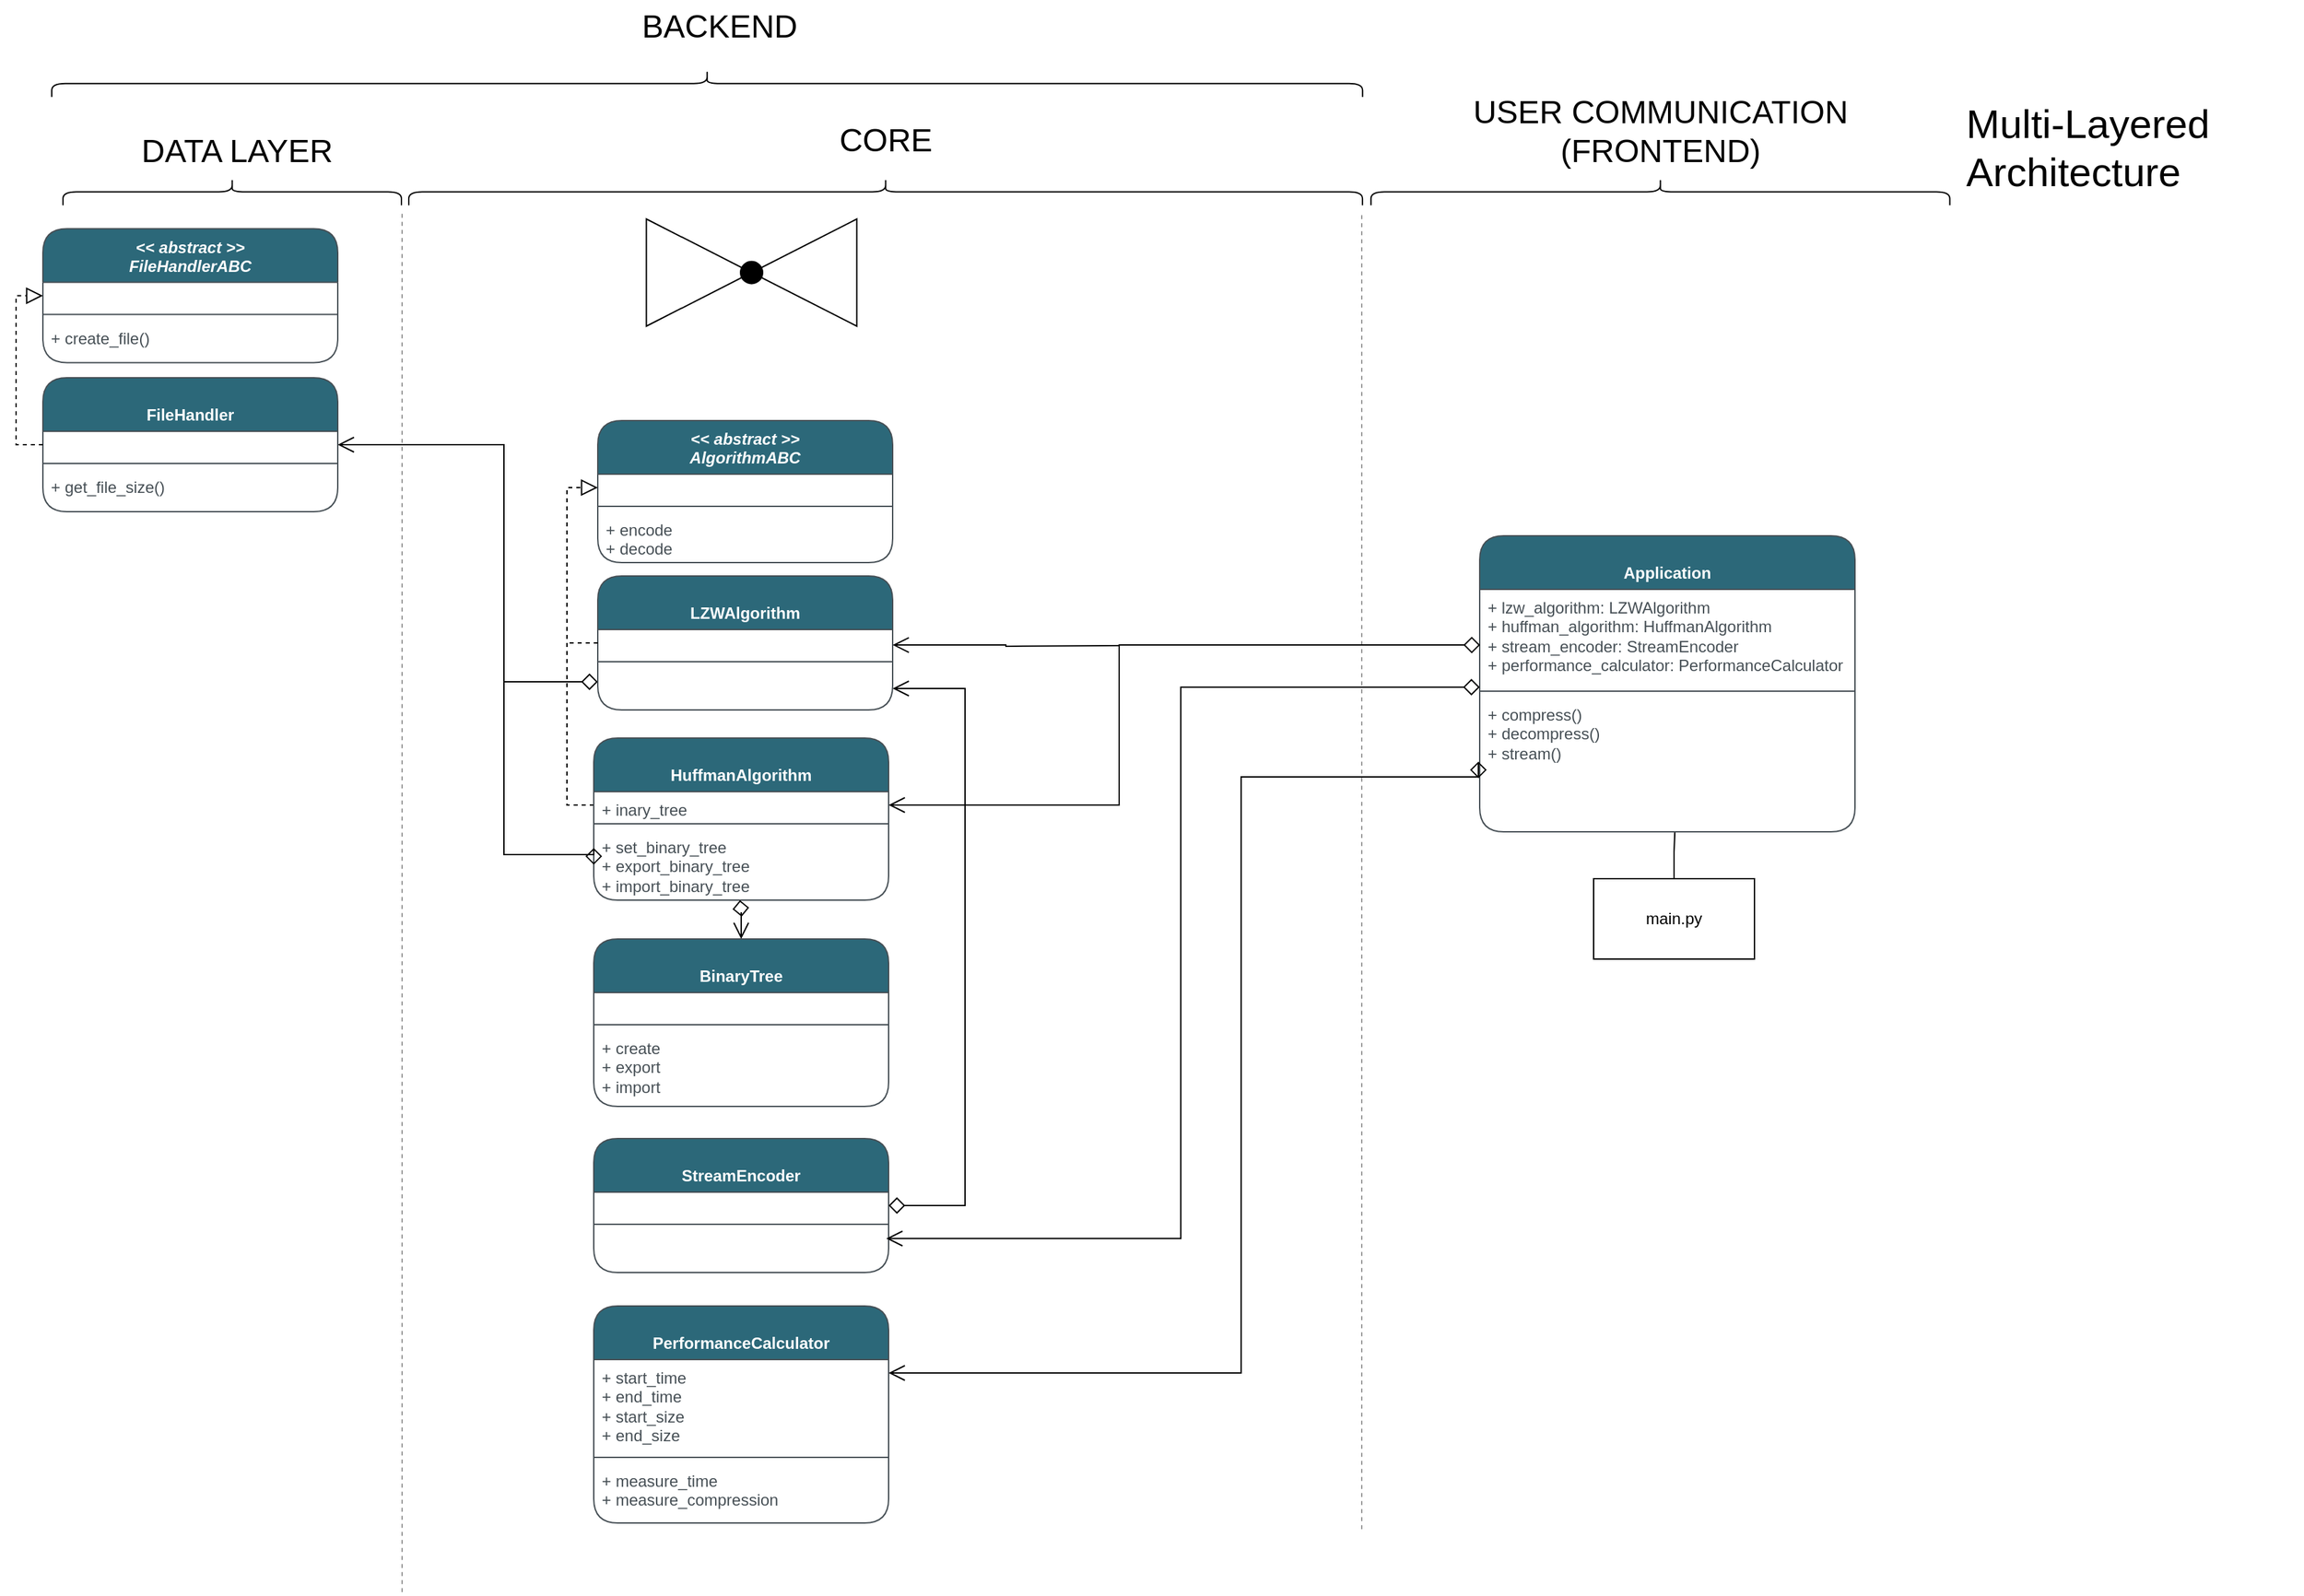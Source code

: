 <mxfile version="22.1.2" type="device">
  <diagram name="Page-1" id="dC8sB8LTiM5v0IOeK6bp">
    <mxGraphModel dx="3944" dy="1738" grid="0" gridSize="10" guides="1" tooltips="1" connect="1" arrows="1" fold="1" page="0" pageScale="1" pageWidth="850" pageHeight="1100" math="0" shadow="0">
      <root>
        <mxCell id="0" />
        <mxCell id="1" parent="0" />
        <mxCell id="yN8mX1wbEfo4K8Nz7WSZ-1" value="&lt;i&gt;&amp;lt;&amp;lt; abstract &amp;gt;&amp;gt;&lt;br&gt;AlgorithmABC&lt;/i&gt;" style="swimlane;fontStyle=1;align=center;verticalAlign=top;childLayout=stackLayout;horizontal=1;startSize=40;horizontalStack=0;resizeParent=1;resizeParentMax=0;resizeLast=0;collapsible=1;marginBottom=0;whiteSpace=wrap;html=1;strokeColor=#464F55;fontColor=#FFFFFF;fillColor=#2C6879;rounded=1;labelBackgroundColor=none;" parent="1" vertex="1">
          <mxGeometry x="-1382" y="142" width="220" height="106" as="geometry">
            <mxRectangle x="299" y="276" width="120" height="40" as="alternateBounds" />
          </mxGeometry>
        </mxCell>
        <mxCell id="yN8mX1wbEfo4K8Nz7WSZ-2" value="&amp;nbsp;" style="text;strokeColor=none;fillColor=none;align=left;verticalAlign=top;spacingLeft=4;spacingRight=4;overflow=hidden;rotatable=0;points=[[0,0.5],[1,0.5]];portConstraint=eastwest;whiteSpace=wrap;html=1;fontColor=#464F55;rounded=1;labelBackgroundColor=none;" parent="yN8mX1wbEfo4K8Nz7WSZ-1" vertex="1">
          <mxGeometry y="40" width="220" height="20" as="geometry" />
        </mxCell>
        <mxCell id="yN8mX1wbEfo4K8Nz7WSZ-3" value="" style="line;strokeWidth=1;fillColor=none;align=left;verticalAlign=middle;spacingTop=-1;spacingLeft=3;spacingRight=3;rotatable=0;labelPosition=right;points=[];portConstraint=eastwest;strokeColor=#464F55;fontColor=#1A1A1A;rounded=1;labelBackgroundColor=none;" parent="yN8mX1wbEfo4K8Nz7WSZ-1" vertex="1">
          <mxGeometry y="60" width="220" height="8" as="geometry" />
        </mxCell>
        <mxCell id="yN8mX1wbEfo4K8Nz7WSZ-4" value="+ encode&lt;br&gt;+ decode" style="text;strokeColor=none;fillColor=none;align=left;verticalAlign=top;spacingLeft=4;spacingRight=4;overflow=hidden;rotatable=0;points=[[0,0.5],[1,0.5]];portConstraint=eastwest;whiteSpace=wrap;html=1;fontColor=#464F55;rounded=1;labelBackgroundColor=none;" parent="yN8mX1wbEfo4K8Nz7WSZ-1" vertex="1">
          <mxGeometry y="68" width="220" height="38" as="geometry" />
        </mxCell>
        <mxCell id="yN8mX1wbEfo4K8Nz7WSZ-5" value="" style="endArrow=none;dashed=1;html=1;rounded=0;opacity=40;" parent="1" edge="1">
          <mxGeometry width="50" height="50" relative="1" as="geometry">
            <mxPoint x="-1528" y="1016.62" as="sourcePoint" />
            <mxPoint x="-1528" y="-13.38" as="targetPoint" />
          </mxGeometry>
        </mxCell>
        <mxCell id="yN8mX1wbEfo4K8Nz7WSZ-6" value="" style="endArrow=none;dashed=1;html=1;rounded=0;opacity=40;" parent="1" edge="1">
          <mxGeometry width="50" height="50" relative="1" as="geometry">
            <mxPoint x="-812" y="969.62" as="sourcePoint" />
            <mxPoint x="-812" y="-13.38" as="targetPoint" />
          </mxGeometry>
        </mxCell>
        <mxCell id="l79x1VMeLkTDuMIe-8M3-14" style="edgeStyle=orthogonalEdgeStyle;rounded=0;orthogonalLoop=1;jettySize=auto;html=1;endArrow=none;endFill=0;startArrow=diamond;startFill=0;endSize=10;startSize=10;" parent="1" edge="1">
          <mxGeometry relative="1" as="geometry">
            <mxPoint x="-1451.846" y="337" as="targetPoint" />
            <mxPoint x="-1382" y="337.019" as="sourcePoint" />
          </mxGeometry>
        </mxCell>
        <mxCell id="yN8mX1wbEfo4K8Nz7WSZ-11" value="&lt;br&gt;LZWAlgorithm" style="swimlane;fontStyle=1;align=center;verticalAlign=top;childLayout=stackLayout;horizontal=1;startSize=40;horizontalStack=0;resizeParent=1;resizeParentMax=0;resizeLast=0;collapsible=1;marginBottom=0;whiteSpace=wrap;html=1;strokeColor=#464F55;fontColor=#FFFFFF;fillColor=#2C6879;rounded=1;labelBackgroundColor=none;" parent="1" vertex="1">
          <mxGeometry x="-1382" y="258" width="220" height="100" as="geometry">
            <mxRectangle x="299" y="276" width="120" height="40" as="alternateBounds" />
          </mxGeometry>
        </mxCell>
        <mxCell id="yN8mX1wbEfo4K8Nz7WSZ-30" style="edgeStyle=orthogonalEdgeStyle;rounded=0;orthogonalLoop=1;jettySize=auto;html=1;exitX=0;exitY=0.5;exitDx=0;exitDy=0;endArrow=none;endFill=0;dashed=1;" parent="yN8mX1wbEfo4K8Nz7WSZ-11" source="yN8mX1wbEfo4K8Nz7WSZ-12" edge="1">
          <mxGeometry relative="1" as="geometry">
            <mxPoint x="-21" y="50.333" as="targetPoint" />
          </mxGeometry>
        </mxCell>
        <mxCell id="YMNnF1_kSBJPY39AivQV-12" style="edgeStyle=orthogonalEdgeStyle;rounded=0;orthogonalLoop=1;jettySize=auto;html=1;exitX=1;exitY=0.577;exitDx=0;exitDy=0;endArrow=none;endFill=0;endSize=10;startSize=10;startArrow=open;startFill=0;exitPerimeter=0;" parent="yN8mX1wbEfo4K8Nz7WSZ-11" source="yN8mX1wbEfo4K8Nz7WSZ-12" edge="1">
          <mxGeometry relative="1" as="geometry">
            <mxPoint x="389" y="52" as="targetPoint" />
          </mxGeometry>
        </mxCell>
        <mxCell id="yN8mX1wbEfo4K8Nz7WSZ-12" value="&amp;nbsp;" style="text;strokeColor=none;fillColor=none;align=left;verticalAlign=top;spacingLeft=4;spacingRight=4;overflow=hidden;rotatable=0;points=[[0,0.5],[1,0.5]];portConstraint=eastwest;whiteSpace=wrap;html=1;fontColor=#464F55;rounded=1;labelBackgroundColor=none;" parent="yN8mX1wbEfo4K8Nz7WSZ-11" vertex="1">
          <mxGeometry y="40" width="220" height="20" as="geometry" />
        </mxCell>
        <mxCell id="yN8mX1wbEfo4K8Nz7WSZ-13" value="" style="line;strokeWidth=1;fillColor=none;align=left;verticalAlign=middle;spacingTop=-1;spacingLeft=3;spacingRight=3;rotatable=0;labelPosition=right;points=[];portConstraint=eastwest;strokeColor=#464F55;fontColor=#1A1A1A;rounded=1;labelBackgroundColor=none;" parent="yN8mX1wbEfo4K8Nz7WSZ-11" vertex="1">
          <mxGeometry y="60" width="220" height="8" as="geometry" />
        </mxCell>
        <mxCell id="yN8mX1wbEfo4K8Nz7WSZ-14" value="&amp;nbsp;" style="text;strokeColor=none;fillColor=none;align=left;verticalAlign=top;spacingLeft=4;spacingRight=4;overflow=hidden;rotatable=0;points=[[0,0.5],[1,0.5]];portConstraint=eastwest;whiteSpace=wrap;html=1;fontColor=#464F55;rounded=1;labelBackgroundColor=none;" parent="yN8mX1wbEfo4K8Nz7WSZ-11" vertex="1">
          <mxGeometry y="68" width="220" height="32" as="geometry" />
        </mxCell>
        <mxCell id="yN8mX1wbEfo4K8Nz7WSZ-29" style="edgeStyle=orthogonalEdgeStyle;rounded=0;orthogonalLoop=1;jettySize=auto;html=1;entryX=0;entryY=0.5;entryDx=0;entryDy=0;exitX=0;exitY=0.5;exitDx=0;exitDy=0;endArrow=block;endFill=0;dashed=1;endSize=10;startSize=10;" parent="1" source="yN8mX1wbEfo4K8Nz7WSZ-16" target="yN8mX1wbEfo4K8Nz7WSZ-2" edge="1">
          <mxGeometry relative="1" as="geometry" />
        </mxCell>
        <mxCell id="yN8mX1wbEfo4K8Nz7WSZ-15" value="&lt;br&gt;HuffmanAlgorithm" style="swimlane;fontStyle=1;align=center;verticalAlign=top;childLayout=stackLayout;horizontal=1;startSize=40;horizontalStack=0;resizeParent=1;resizeParentMax=0;resizeLast=0;collapsible=1;marginBottom=0;whiteSpace=wrap;html=1;strokeColor=#464F55;fontColor=#FFFFFF;fillColor=#2C6879;rounded=1;labelBackgroundColor=none;" parent="1" vertex="1">
          <mxGeometry x="-1385" y="379" width="220" height="121" as="geometry">
            <mxRectangle x="299" y="276" width="120" height="40" as="alternateBounds" />
          </mxGeometry>
        </mxCell>
        <mxCell id="yN8mX1wbEfo4K8Nz7WSZ-16" value="+ inary_tree" style="text;strokeColor=none;fillColor=none;align=left;verticalAlign=top;spacingLeft=4;spacingRight=4;overflow=hidden;rotatable=0;points=[[0,0.5],[1,0.5]];portConstraint=eastwest;whiteSpace=wrap;html=1;fontColor=#464F55;rounded=1;labelBackgroundColor=none;" parent="yN8mX1wbEfo4K8Nz7WSZ-15" vertex="1">
          <mxGeometry y="40" width="220" height="20" as="geometry" />
        </mxCell>
        <mxCell id="yN8mX1wbEfo4K8Nz7WSZ-17" value="" style="line;strokeWidth=1;fillColor=none;align=left;verticalAlign=middle;spacingTop=-1;spacingLeft=3;spacingRight=3;rotatable=0;labelPosition=right;points=[];portConstraint=eastwest;strokeColor=#464F55;fontColor=#1A1A1A;rounded=1;labelBackgroundColor=none;" parent="yN8mX1wbEfo4K8Nz7WSZ-15" vertex="1">
          <mxGeometry y="60" width="220" height="8" as="geometry" />
        </mxCell>
        <mxCell id="yN8mX1wbEfo4K8Nz7WSZ-18" value="+ set_binary_tree&lt;br&gt;+ export_binary_tree&lt;br style=&quot;border-color: var(--border-color);&quot;&gt;+ import_binary_tree" style="text;strokeColor=none;fillColor=none;align=left;verticalAlign=top;spacingLeft=4;spacingRight=4;overflow=hidden;rotatable=0;points=[[0,0.5],[1,0.5]];portConstraint=eastwest;whiteSpace=wrap;html=1;fontColor=#464F55;rounded=1;labelBackgroundColor=none;" parent="yN8mX1wbEfo4K8Nz7WSZ-15" vertex="1">
          <mxGeometry y="68" width="220" height="53" as="geometry" />
        </mxCell>
        <mxCell id="yN8mX1wbEfo4K8Nz7WSZ-33" value="&lt;br&gt;FileHandler" style="swimlane;fontStyle=1;align=center;verticalAlign=top;childLayout=stackLayout;horizontal=1;startSize=40;horizontalStack=0;resizeParent=1;resizeParentMax=0;resizeLast=0;collapsible=1;marginBottom=0;whiteSpace=wrap;html=1;strokeColor=#464F55;fontColor=#FFFFFF;fillColor=#2C6879;rounded=1;labelBackgroundColor=none;" parent="1" vertex="1">
          <mxGeometry x="-1796" y="110" width="220" height="100" as="geometry">
            <mxRectangle x="299" y="276" width="120" height="40" as="alternateBounds" />
          </mxGeometry>
        </mxCell>
        <mxCell id="yN8mX1wbEfo4K8Nz7WSZ-34" value="&amp;nbsp;" style="text;strokeColor=none;fillColor=none;align=left;verticalAlign=top;spacingLeft=4;spacingRight=4;overflow=hidden;rotatable=0;points=[[0,0.5],[1,0.5]];portConstraint=eastwest;whiteSpace=wrap;html=1;fontColor=#464F55;rounded=1;labelBackgroundColor=none;" parent="yN8mX1wbEfo4K8Nz7WSZ-33" vertex="1">
          <mxGeometry y="40" width="220" height="20" as="geometry" />
        </mxCell>
        <mxCell id="yN8mX1wbEfo4K8Nz7WSZ-35" value="" style="line;strokeWidth=1;fillColor=none;align=left;verticalAlign=middle;spacingTop=-1;spacingLeft=3;spacingRight=3;rotatable=0;labelPosition=right;points=[];portConstraint=eastwest;strokeColor=#464F55;fontColor=#1A1A1A;rounded=1;labelBackgroundColor=none;" parent="yN8mX1wbEfo4K8Nz7WSZ-33" vertex="1">
          <mxGeometry y="60" width="220" height="8" as="geometry" />
        </mxCell>
        <mxCell id="yN8mX1wbEfo4K8Nz7WSZ-36" value="+ get_file_size()" style="text;strokeColor=none;fillColor=none;align=left;verticalAlign=top;spacingLeft=4;spacingRight=4;overflow=hidden;rotatable=0;points=[[0,0.5],[1,0.5]];portConstraint=eastwest;whiteSpace=wrap;html=1;fontColor=#464F55;rounded=1;labelBackgroundColor=none;" parent="yN8mX1wbEfo4K8Nz7WSZ-33" vertex="1">
          <mxGeometry y="68" width="220" height="32" as="geometry" />
        </mxCell>
        <mxCell id="yN8mX1wbEfo4K8Nz7WSZ-43" value="&lt;br&gt;PerformanceCalculator" style="swimlane;fontStyle=1;align=center;verticalAlign=top;childLayout=stackLayout;horizontal=1;startSize=40;horizontalStack=0;resizeParent=1;resizeParentMax=0;resizeLast=0;collapsible=1;marginBottom=0;whiteSpace=wrap;html=1;strokeColor=#464F55;fontColor=#FFFFFF;fillColor=#2C6879;rounded=1;labelBackgroundColor=none;" parent="1" vertex="1">
          <mxGeometry x="-1385" y="803" width="220" height="162" as="geometry">
            <mxRectangle x="299" y="276" width="120" height="40" as="alternateBounds" />
          </mxGeometry>
        </mxCell>
        <mxCell id="yN8mX1wbEfo4K8Nz7WSZ-44" value="+ start_time&lt;br&gt;+ end_time&lt;br&gt;+ start_size&lt;br&gt;+ end_size" style="text;strokeColor=none;fillColor=none;align=left;verticalAlign=top;spacingLeft=4;spacingRight=4;overflow=hidden;rotatable=0;points=[[0,0.5],[1,0.5]];portConstraint=eastwest;whiteSpace=wrap;html=1;fontColor=#464F55;rounded=1;labelBackgroundColor=none;" parent="yN8mX1wbEfo4K8Nz7WSZ-43" vertex="1">
          <mxGeometry y="40" width="220" height="69" as="geometry" />
        </mxCell>
        <mxCell id="yN8mX1wbEfo4K8Nz7WSZ-45" value="" style="line;strokeWidth=1;fillColor=none;align=left;verticalAlign=middle;spacingTop=-1;spacingLeft=3;spacingRight=3;rotatable=0;labelPosition=right;points=[];portConstraint=eastwest;strokeColor=#464F55;fontColor=#1A1A1A;rounded=1;labelBackgroundColor=none;" parent="yN8mX1wbEfo4K8Nz7WSZ-43" vertex="1">
          <mxGeometry y="109" width="220" height="8" as="geometry" />
        </mxCell>
        <mxCell id="yN8mX1wbEfo4K8Nz7WSZ-46" value="+ measure_time&lt;br&gt;+ measure_compression" style="text;strokeColor=none;fillColor=none;align=left;verticalAlign=top;spacingLeft=4;spacingRight=4;overflow=hidden;rotatable=0;points=[[0,0.5],[1,0.5]];portConstraint=eastwest;whiteSpace=wrap;html=1;fontColor=#464F55;rounded=1;labelBackgroundColor=none;" parent="yN8mX1wbEfo4K8Nz7WSZ-43" vertex="1">
          <mxGeometry y="117" width="220" height="45" as="geometry" />
        </mxCell>
        <mxCell id="l79x1VMeLkTDuMIe-8M3-2" style="edgeStyle=orthogonalEdgeStyle;rounded=0;orthogonalLoop=1;jettySize=auto;html=1;entryX=0.52;entryY=1;entryDx=0;entryDy=0;entryPerimeter=0;endArrow=none;endFill=0;" parent="1" source="yN8mX1wbEfo4K8Nz7WSZ-63" target="YMNnF1_kSBJPY39AivQV-4" edge="1">
          <mxGeometry relative="1" as="geometry" />
        </mxCell>
        <mxCell id="yN8mX1wbEfo4K8Nz7WSZ-63" value="main.py" style="rounded=0;whiteSpace=wrap;html=1;" parent="1" vertex="1">
          <mxGeometry x="-639" y="484" width="120" height="60" as="geometry" />
        </mxCell>
        <mxCell id="yN8mX1wbEfo4K8Nz7WSZ-74" value="&lt;span style=&quot;font-size: 24px;&quot;&gt;DATA LAYER&lt;/span&gt;" style="text;html=1;strokeColor=none;fillColor=none;align=center;verticalAlign=middle;whiteSpace=wrap;rounded=0;" parent="1" vertex="1">
          <mxGeometry x="-1756" y="-78.75" width="210" height="40" as="geometry" />
        </mxCell>
        <mxCell id="yN8mX1wbEfo4K8Nz7WSZ-75" value="" style="shape=curlyBracket;whiteSpace=wrap;html=1;rounded=1;flipH=1;labelPosition=right;verticalLabelPosition=middle;align=left;verticalAlign=middle;rotation=-90;" parent="1" vertex="1">
          <mxGeometry x="-1664.75" y="-155" width="20" height="252.5" as="geometry" />
        </mxCell>
        <mxCell id="yN8mX1wbEfo4K8Nz7WSZ-76" value="&lt;span style=&quot;font-size: 24px;&quot;&gt;CORE&lt;/span&gt;" style="text;html=1;strokeColor=none;fillColor=none;align=center;verticalAlign=middle;whiteSpace=wrap;rounded=0;" parent="1" vertex="1">
          <mxGeometry x="-1272.23" y="-87" width="210" height="40" as="geometry" />
        </mxCell>
        <mxCell id="yN8mX1wbEfo4K8Nz7WSZ-77" value="" style="shape=curlyBracket;whiteSpace=wrap;html=1;rounded=1;flipH=1;labelPosition=right;verticalLabelPosition=middle;align=left;verticalAlign=middle;rotation=-90;" parent="1" vertex="1">
          <mxGeometry x="-1177.23" y="-384.51" width="20" height="711.55" as="geometry" />
        </mxCell>
        <mxCell id="yN8mX1wbEfo4K8Nz7WSZ-78" value="&lt;span style=&quot;font-size: 24px;&quot;&gt;USER COMMUNICATION&lt;br&gt;(FRONTEND)&lt;br&gt;&lt;/span&gt;" style="text;html=1;strokeColor=none;fillColor=none;align=center;verticalAlign=middle;whiteSpace=wrap;rounded=0;" parent="1" vertex="1">
          <mxGeometry x="-746.34" y="-94" width="314.31" height="40" as="geometry" />
        </mxCell>
        <mxCell id="yN8mX1wbEfo4K8Nz7WSZ-79" value="" style="shape=curlyBracket;whiteSpace=wrap;html=1;rounded=1;flipH=1;labelPosition=right;verticalLabelPosition=middle;align=left;verticalAlign=middle;rotation=-90;" parent="1" vertex="1">
          <mxGeometry x="-599.19" y="-244.7" width="20" height="431.88" as="geometry" />
        </mxCell>
        <mxCell id="yN8mX1wbEfo4K8Nz7WSZ-80" value="&lt;span style=&quot;font-size: 24px;&quot;&gt;BACKEND&lt;/span&gt;" style="text;html=1;strokeColor=none;fillColor=none;align=center;verticalAlign=middle;whiteSpace=wrap;rounded=0;" parent="1" vertex="1">
          <mxGeometry x="-1396" y="-172" width="210" height="40" as="geometry" />
        </mxCell>
        <mxCell id="yN8mX1wbEfo4K8Nz7WSZ-81" value="" style="shape=curlyBracket;whiteSpace=wrap;html=1;rounded=1;flipH=1;labelPosition=right;verticalLabelPosition=middle;align=left;verticalAlign=middle;rotation=-90;" parent="1" vertex="1">
          <mxGeometry x="-1310.38" y="-598.63" width="20" height="978" as="geometry" />
        </mxCell>
        <mxCell id="YMNnF1_kSBJPY39AivQV-1" value="&lt;br&gt;Application" style="swimlane;fontStyle=1;align=center;verticalAlign=top;childLayout=stackLayout;horizontal=1;startSize=40;horizontalStack=0;resizeParent=1;resizeParentMax=0;resizeLast=0;collapsible=1;marginBottom=0;whiteSpace=wrap;html=1;strokeColor=#464F55;fontColor=#FFFFFF;fillColor=#2C6879;rounded=1;labelBackgroundColor=none;" parent="1" vertex="1">
          <mxGeometry x="-724" y="228" width="280" height="221" as="geometry">
            <mxRectangle x="299" y="276" width="120" height="40" as="alternateBounds" />
          </mxGeometry>
        </mxCell>
        <mxCell id="YMNnF1_kSBJPY39AivQV-2" value="+ lzw_algorithm:&amp;nbsp;LZWAlgorithm&lt;br&gt;+ huffman_algorithm: HuffmanAlgorithm&lt;br&gt;+ stream_encoder: StreamEncoder&lt;br&gt;+ performance_calculator: PerformanceCalculator&lt;br&gt;&lt;span style=&quot;background-color: initial;&quot;&gt;&lt;br&gt;&lt;br&gt;&amp;nbsp;&lt;/span&gt;" style="text;strokeColor=none;fillColor=none;align=left;verticalAlign=top;spacingLeft=4;spacingRight=4;overflow=hidden;rotatable=0;points=[[0,0.5],[1,0.5]];portConstraint=eastwest;whiteSpace=wrap;html=1;fontColor=#464F55;rounded=1;labelBackgroundColor=none;" parent="YMNnF1_kSBJPY39AivQV-1" vertex="1">
          <mxGeometry y="40" width="280" height="72" as="geometry" />
        </mxCell>
        <mxCell id="YMNnF1_kSBJPY39AivQV-3" value="" style="line;strokeWidth=1;fillColor=none;align=left;verticalAlign=middle;spacingTop=-1;spacingLeft=3;spacingRight=3;rotatable=0;labelPosition=right;points=[];portConstraint=eastwest;strokeColor=#464F55;fontColor=#1A1A1A;rounded=1;labelBackgroundColor=none;" parent="YMNnF1_kSBJPY39AivQV-1" vertex="1">
          <mxGeometry y="112" width="280" height="8" as="geometry" />
        </mxCell>
        <mxCell id="YMNnF1_kSBJPY39AivQV-4" value="+ compress()&lt;br&gt;+ decompress()&lt;br&gt;+ stream()" style="text;strokeColor=none;fillColor=none;align=left;verticalAlign=top;spacingLeft=4;spacingRight=4;overflow=hidden;rotatable=0;points=[[0,0.5],[1,0.5]];portConstraint=eastwest;whiteSpace=wrap;html=1;fontColor=#464F55;rounded=1;labelBackgroundColor=none;" parent="YMNnF1_kSBJPY39AivQV-1" vertex="1">
          <mxGeometry y="120" width="280" height="101" as="geometry" />
        </mxCell>
        <mxCell id="YMNnF1_kSBJPY39AivQV-5" value="" style="shape=collate;whiteSpace=wrap;html=1;rotation=-90;" parent="1" vertex="1">
          <mxGeometry x="-1307.25" y="-47" width="80" height="157" as="geometry" />
        </mxCell>
        <mxCell id="YMNnF1_kSBJPY39AivQV-6" value="" style="ellipse;whiteSpace=wrap;html=1;aspect=fixed;fillColor=#000000;" parent="1" vertex="1">
          <mxGeometry x="-1275.5" y="23.25" width="16.5" height="16.5" as="geometry" />
        </mxCell>
        <mxCell id="YMNnF1_kSBJPY39AivQV-9" style="edgeStyle=orthogonalEdgeStyle;rounded=0;orthogonalLoop=1;jettySize=auto;html=1;endArrow=diamond;endFill=0;endSize=10;startSize=10;startArrow=open;startFill=0;" parent="1" source="yN8mX1wbEfo4K8Nz7WSZ-44" edge="1">
          <mxGeometry relative="1" as="geometry">
            <Array as="points">
              <mxPoint x="-902" y="853" />
              <mxPoint x="-902" y="408" />
              <mxPoint x="-725" y="408" />
            </Array>
            <mxPoint x="-725" y="409" as="targetPoint" />
          </mxGeometry>
        </mxCell>
        <mxCell id="YMNnF1_kSBJPY39AivQV-15" style="edgeStyle=orthogonalEdgeStyle;rounded=0;orthogonalLoop=1;jettySize=auto;html=1;entryX=0;entryY=0.5;entryDx=0;entryDy=0;endArrow=diamond;endFill=0;endSize=10;startSize=10;startArrow=open;startFill=0;" parent="1" source="yN8mX1wbEfo4K8Nz7WSZ-34" target="yN8mX1wbEfo4K8Nz7WSZ-18" edge="1">
          <mxGeometry relative="1" as="geometry">
            <Array as="points">
              <mxPoint x="-1452" y="160" />
              <mxPoint x="-1452" y="466" />
              <mxPoint x="-1385" y="466" />
            </Array>
          </mxGeometry>
        </mxCell>
        <mxCell id="YMNnF1_kSBJPY39AivQV-16" value="Multi-Layered&#xa;Architecture" style="text;whiteSpace=wrap;fontSize=30;" parent="1" vertex="1">
          <mxGeometry x="-363" y="-104.12" width="253" height="90.75" as="geometry" />
        </mxCell>
        <mxCell id="YMNnF1_kSBJPY39AivQV-20" value="&lt;i style=&quot;border-color: var(--border-color);&quot;&gt;&amp;lt;&amp;lt; abstract &amp;gt;&amp;gt;&lt;/i&gt;&lt;br&gt;&lt;i&gt;FileHandlerABC&lt;/i&gt;" style="swimlane;fontStyle=1;align=center;verticalAlign=top;childLayout=stackLayout;horizontal=1;startSize=40;horizontalStack=0;resizeParent=1;resizeParentMax=0;resizeLast=0;collapsible=1;marginBottom=0;whiteSpace=wrap;html=1;strokeColor=#464F55;fontColor=#FFFFFF;fillColor=#2C6879;rounded=1;labelBackgroundColor=none;" parent="1" vertex="1">
          <mxGeometry x="-1796" y="-1.25" width="220" height="100" as="geometry">
            <mxRectangle x="299" y="276" width="120" height="40" as="alternateBounds" />
          </mxGeometry>
        </mxCell>
        <mxCell id="YMNnF1_kSBJPY39AivQV-21" value="&amp;nbsp;" style="text;strokeColor=none;fillColor=none;align=left;verticalAlign=top;spacingLeft=4;spacingRight=4;overflow=hidden;rotatable=0;points=[[0,0.5],[1,0.5]];portConstraint=eastwest;whiteSpace=wrap;html=1;fontColor=#464F55;rounded=1;labelBackgroundColor=none;" parent="YMNnF1_kSBJPY39AivQV-20" vertex="1">
          <mxGeometry y="40" width="220" height="20" as="geometry" />
        </mxCell>
        <mxCell id="YMNnF1_kSBJPY39AivQV-22" value="" style="line;strokeWidth=1;fillColor=none;align=left;verticalAlign=middle;spacingTop=-1;spacingLeft=3;spacingRight=3;rotatable=0;labelPosition=right;points=[];portConstraint=eastwest;strokeColor=#464F55;fontColor=#1A1A1A;rounded=1;labelBackgroundColor=none;" parent="YMNnF1_kSBJPY39AivQV-20" vertex="1">
          <mxGeometry y="60" width="220" height="8" as="geometry" />
        </mxCell>
        <mxCell id="YMNnF1_kSBJPY39AivQV-23" value="+ create_file()" style="text;strokeColor=none;fillColor=none;align=left;verticalAlign=top;spacingLeft=4;spacingRight=4;overflow=hidden;rotatable=0;points=[[0,0.5],[1,0.5]];portConstraint=eastwest;whiteSpace=wrap;html=1;fontColor=#464F55;rounded=1;labelBackgroundColor=none;" parent="YMNnF1_kSBJPY39AivQV-20" vertex="1">
          <mxGeometry y="68" width="220" height="32" as="geometry" />
        </mxCell>
        <mxCell id="YMNnF1_kSBJPY39AivQV-24" style="edgeStyle=orthogonalEdgeStyle;rounded=0;orthogonalLoop=1;jettySize=auto;html=1;exitX=0;exitY=0.5;exitDx=0;exitDy=0;entryX=0;entryY=0.5;entryDx=0;entryDy=0;endArrow=block;endFill=0;dashed=1;endSize=10;startSize=10;" parent="1" source="yN8mX1wbEfo4K8Nz7WSZ-34" target="YMNnF1_kSBJPY39AivQV-21" edge="1">
          <mxGeometry relative="1" as="geometry" />
        </mxCell>
        <mxCell id="YMNnF1_kSBJPY39AivQV-13" style="edgeStyle=orthogonalEdgeStyle;rounded=0;orthogonalLoop=1;jettySize=auto;html=1;exitX=1;exitY=0.5;exitDx=0;exitDy=0;endArrow=diamond;endFill=0;endSize=10;startSize=10;startArrow=open;startFill=0;entryX=0.001;entryY=0.577;entryDx=0;entryDy=0;entryPerimeter=0;" parent="1" source="yN8mX1wbEfo4K8Nz7WSZ-16" target="YMNnF1_kSBJPY39AivQV-2" edge="1">
          <mxGeometry relative="1" as="geometry">
            <mxPoint x="-1010.429" y="428.429" as="targetPoint" />
            <Array as="points">
              <mxPoint x="-993" y="429" />
              <mxPoint x="-993" y="310" />
            </Array>
          </mxGeometry>
        </mxCell>
        <mxCell id="l79x1VMeLkTDuMIe-8M3-4" value="&lt;br&gt;StreamEncoder" style="swimlane;fontStyle=1;align=center;verticalAlign=top;childLayout=stackLayout;horizontal=1;startSize=40;horizontalStack=0;resizeParent=1;resizeParentMax=0;resizeLast=0;collapsible=1;marginBottom=0;whiteSpace=wrap;html=1;strokeColor=#464F55;fontColor=#FFFFFF;fillColor=#2C6879;rounded=1;labelBackgroundColor=none;" parent="1" vertex="1">
          <mxGeometry x="-1385" y="678" width="220" height="100" as="geometry">
            <mxRectangle x="299" y="276" width="120" height="40" as="alternateBounds" />
          </mxGeometry>
        </mxCell>
        <mxCell id="l79x1VMeLkTDuMIe-8M3-5" value="&amp;nbsp;" style="text;strokeColor=none;fillColor=none;align=left;verticalAlign=top;spacingLeft=4;spacingRight=4;overflow=hidden;rotatable=0;points=[[0,0.5],[1,0.5]];portConstraint=eastwest;whiteSpace=wrap;html=1;fontColor=#464F55;rounded=1;labelBackgroundColor=none;" parent="l79x1VMeLkTDuMIe-8M3-4" vertex="1">
          <mxGeometry y="40" width="220" height="20" as="geometry" />
        </mxCell>
        <mxCell id="l79x1VMeLkTDuMIe-8M3-6" value="" style="line;strokeWidth=1;fillColor=none;align=left;verticalAlign=middle;spacingTop=-1;spacingLeft=3;spacingRight=3;rotatable=0;labelPosition=right;points=[];portConstraint=eastwest;strokeColor=#464F55;fontColor=#1A1A1A;rounded=1;labelBackgroundColor=none;" parent="l79x1VMeLkTDuMIe-8M3-4" vertex="1">
          <mxGeometry y="60" width="220" height="8" as="geometry" />
        </mxCell>
        <mxCell id="l79x1VMeLkTDuMIe-8M3-7" value="&amp;nbsp;" style="text;strokeColor=none;fillColor=none;align=left;verticalAlign=top;spacingLeft=4;spacingRight=4;overflow=hidden;rotatable=0;points=[[0,0.5],[1,0.5]];portConstraint=eastwest;whiteSpace=wrap;html=1;fontColor=#464F55;rounded=1;labelBackgroundColor=none;" parent="l79x1VMeLkTDuMIe-8M3-4" vertex="1">
          <mxGeometry y="68" width="220" height="32" as="geometry" />
        </mxCell>
        <mxCell id="l79x1VMeLkTDuMIe-8M3-12" style="edgeStyle=orthogonalEdgeStyle;rounded=0;orthogonalLoop=1;jettySize=auto;html=1;entryX=0.496;entryY=1;entryDx=0;entryDy=0;entryPerimeter=0;endArrow=diamond;endFill=0;startArrow=open;startFill=0;endSize=10;startSize=10;" parent="1" source="l79x1VMeLkTDuMIe-8M3-8" target="yN8mX1wbEfo4K8Nz7WSZ-18" edge="1">
          <mxGeometry relative="1" as="geometry" />
        </mxCell>
        <mxCell id="l79x1VMeLkTDuMIe-8M3-8" value="&lt;br&gt;BinaryTree" style="swimlane;fontStyle=1;align=center;verticalAlign=top;childLayout=stackLayout;horizontal=1;startSize=40;horizontalStack=0;resizeParent=1;resizeParentMax=0;resizeLast=0;collapsible=1;marginBottom=0;whiteSpace=wrap;html=1;strokeColor=#464F55;fontColor=#FFFFFF;fillColor=#2C6879;rounded=1;labelBackgroundColor=none;" parent="1" vertex="1">
          <mxGeometry x="-1385" y="529" width="220" height="125" as="geometry">
            <mxRectangle x="299" y="276" width="120" height="40" as="alternateBounds" />
          </mxGeometry>
        </mxCell>
        <mxCell id="l79x1VMeLkTDuMIe-8M3-9" value="&amp;nbsp;" style="text;strokeColor=none;fillColor=none;align=left;verticalAlign=top;spacingLeft=4;spacingRight=4;overflow=hidden;rotatable=0;points=[[0,0.5],[1,0.5]];portConstraint=eastwest;whiteSpace=wrap;html=1;fontColor=#464F55;rounded=1;labelBackgroundColor=none;" parent="l79x1VMeLkTDuMIe-8M3-8" vertex="1">
          <mxGeometry y="40" width="220" height="20" as="geometry" />
        </mxCell>
        <mxCell id="l79x1VMeLkTDuMIe-8M3-10" value="" style="line;strokeWidth=1;fillColor=none;align=left;verticalAlign=middle;spacingTop=-1;spacingLeft=3;spacingRight=3;rotatable=0;labelPosition=right;points=[];portConstraint=eastwest;strokeColor=#464F55;fontColor=#1A1A1A;rounded=1;labelBackgroundColor=none;" parent="l79x1VMeLkTDuMIe-8M3-8" vertex="1">
          <mxGeometry y="60" width="220" height="8" as="geometry" />
        </mxCell>
        <mxCell id="l79x1VMeLkTDuMIe-8M3-11" value="+ create&lt;br&gt;+ export&lt;br style=&quot;border-color: var(--border-color);&quot;&gt;+ import" style="text;strokeColor=none;fillColor=none;align=left;verticalAlign=top;spacingLeft=4;spacingRight=4;overflow=hidden;rotatable=0;points=[[0,0.5],[1,0.5]];portConstraint=eastwest;whiteSpace=wrap;html=1;fontColor=#464F55;rounded=1;labelBackgroundColor=none;" parent="l79x1VMeLkTDuMIe-8M3-8" vertex="1">
          <mxGeometry y="68" width="220" height="57" as="geometry" />
        </mxCell>
        <mxCell id="l79x1VMeLkTDuMIe-8M3-15" style="edgeStyle=orthogonalEdgeStyle;rounded=0;orthogonalLoop=1;jettySize=auto;html=1;endArrow=diamond;endFill=0;endSize=10;startSize=10;startArrow=open;startFill=0;exitX=0.992;exitY=0.207;exitDx=0;exitDy=0;exitPerimeter=0;" parent="1" source="l79x1VMeLkTDuMIe-8M3-7" edge="1">
          <mxGeometry relative="1" as="geometry">
            <Array as="points">
              <mxPoint x="-947" y="753" />
              <mxPoint x="-947" y="341" />
            </Array>
            <mxPoint x="-724" y="341" as="targetPoint" />
          </mxGeometry>
        </mxCell>
        <mxCell id="l79x1VMeLkTDuMIe-8M3-16" style="edgeStyle=orthogonalEdgeStyle;rounded=0;orthogonalLoop=1;jettySize=auto;html=1;entryX=1;entryY=0.5;entryDx=0;entryDy=0;startArrow=open;startFill=0;endArrow=diamond;endFill=0;endSize=10;startSize=10;" parent="1" source="yN8mX1wbEfo4K8Nz7WSZ-14" target="l79x1VMeLkTDuMIe-8M3-4" edge="1">
          <mxGeometry relative="1" as="geometry">
            <Array as="points">
              <mxPoint x="-1108" y="342" />
              <mxPoint x="-1108" y="728" />
            </Array>
          </mxGeometry>
        </mxCell>
      </root>
    </mxGraphModel>
  </diagram>
</mxfile>
